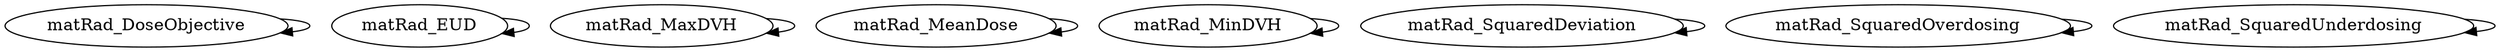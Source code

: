 /* Created by mdot for Matlab */
digraph m2html {
  matRad_DoseObjective -> matRad_DoseObjective;
  matRad_EUD -> matRad_EUD;
  matRad_MaxDVH -> matRad_MaxDVH;
  matRad_MeanDose -> matRad_MeanDose;
  matRad_MinDVH -> matRad_MinDVH;
  matRad_SquaredDeviation -> matRad_SquaredDeviation;
  matRad_SquaredOverdosing -> matRad_SquaredOverdosing;
  matRad_SquaredUnderdosing -> matRad_SquaredUnderdosing;

  matRad_DoseObjective [URL="matRad_DoseObjective.html"];
  matRad_EUD [URL="matRad_EUD.html"];
  matRad_MaxDVH [URL="matRad_MaxDVH.html"];
  matRad_MeanDose [URL="matRad_MeanDose.html"];
  matRad_MinDVH [URL="matRad_MinDVH.html"];
  matRad_SquaredDeviation [URL="matRad_SquaredDeviation.html"];
  matRad_SquaredOverdosing [URL="matRad_SquaredOverdosing.html"];
  matRad_SquaredUnderdosing [URL="matRad_SquaredUnderdosing.html"];
}